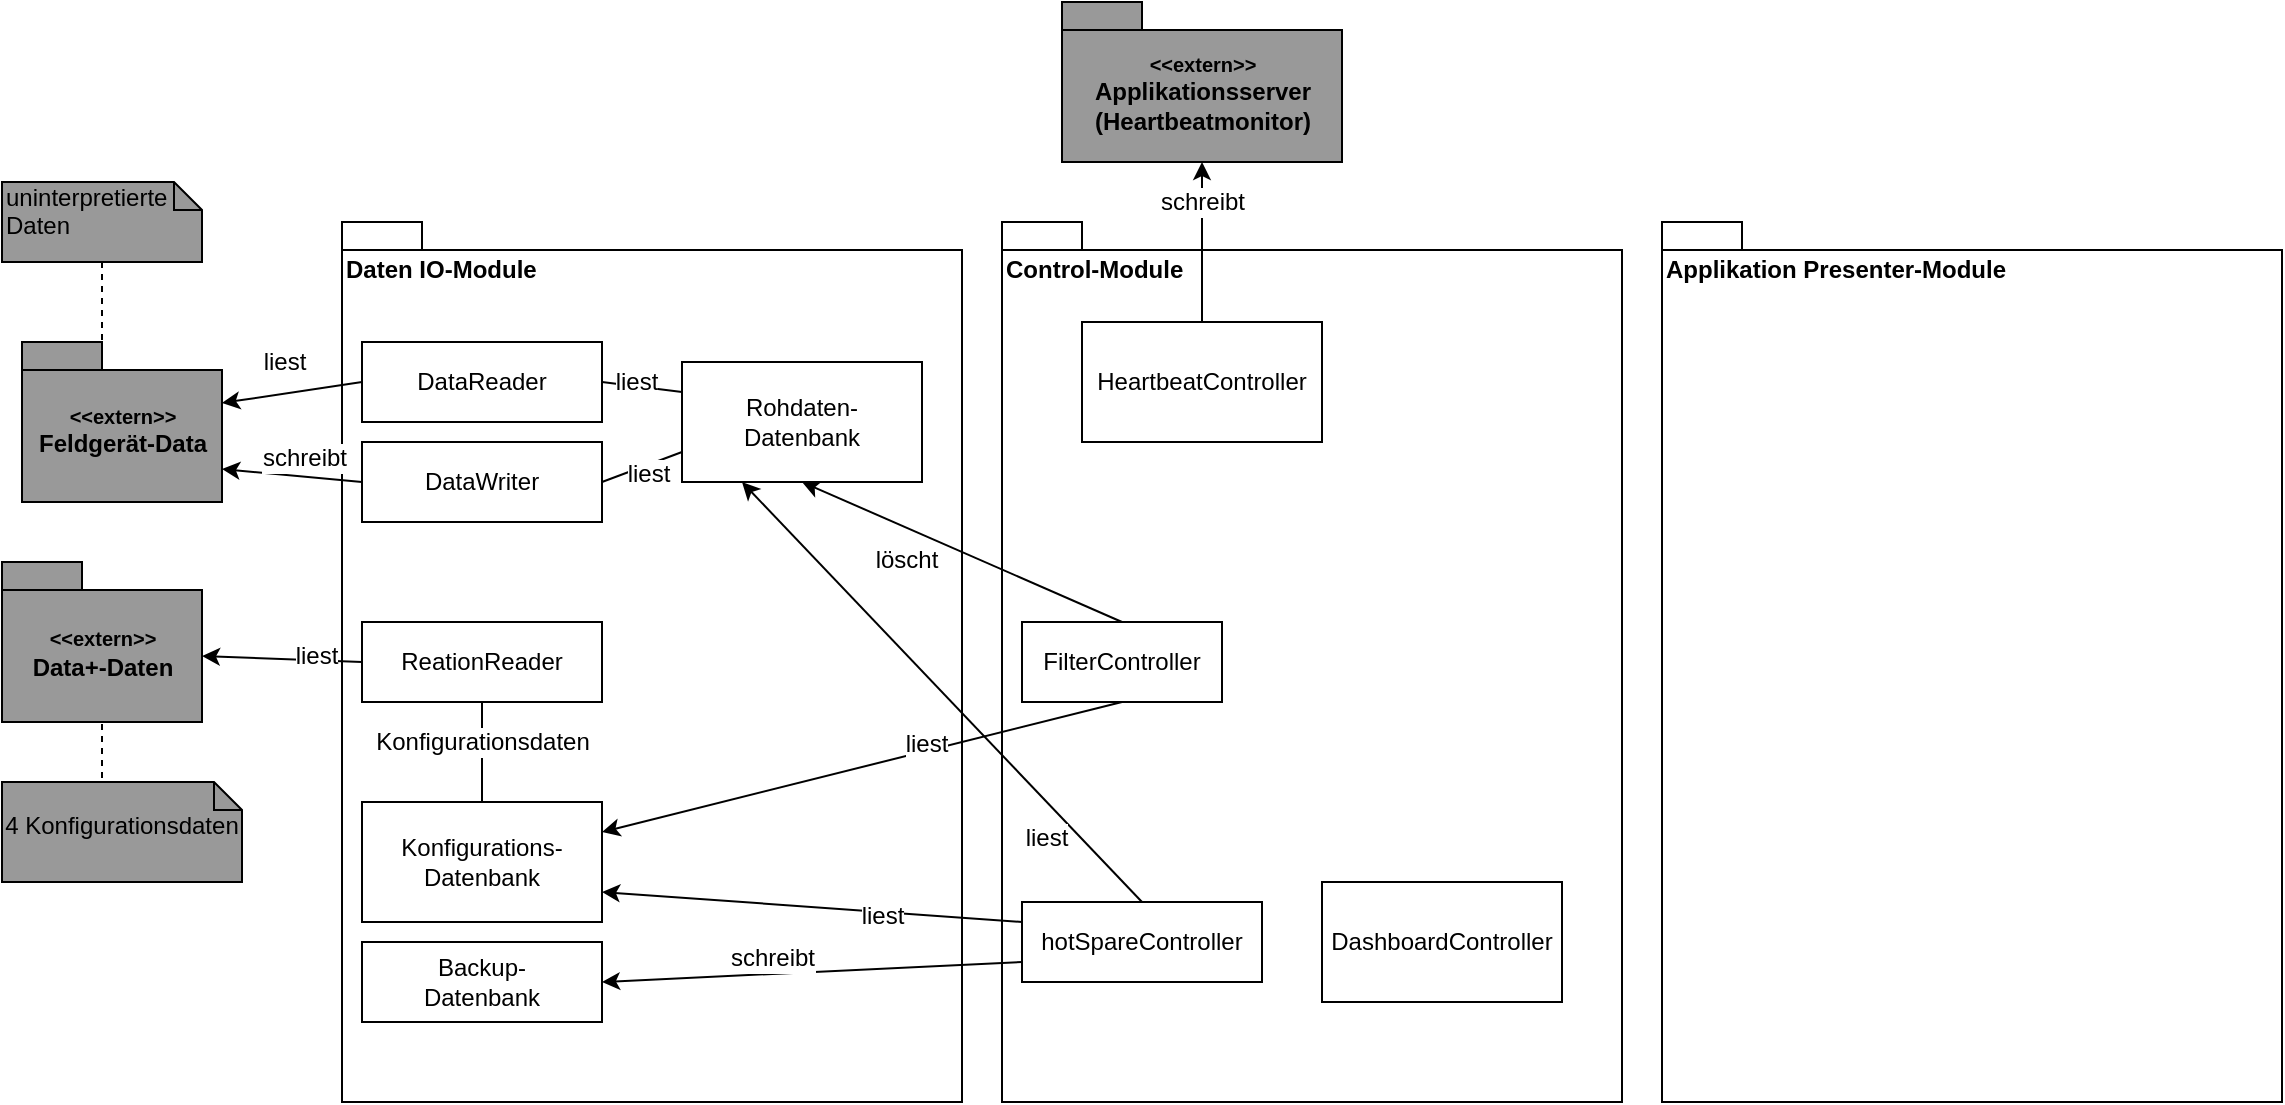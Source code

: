 <mxfile version="12.9.3"><diagram id="uppGPFWdpl3c3eBs6pBc" name="Page-1"><mxGraphModel dx="2168" dy="904" grid="1" gridSize="10" guides="1" tooltips="1" connect="1" arrows="1" fold="1" page="1" pageScale="1" pageWidth="827" pageHeight="1169" math="0" shadow="0"><root><mxCell id="0"/><mxCell id="1" parent="0"/><mxCell id="0TAwWY6jTN6WietqrRMe-49" value="Control-Module" style="shape=folder;fontStyle=1;spacingTop=10;tabWidth=40;tabHeight=14;tabPosition=left;html=1;align=left;verticalAlign=top;" vertex="1" parent="1"><mxGeometry x="270" y="110" width="310" height="440" as="geometry"/></mxCell><mxCell id="0TAwWY6jTN6WietqrRMe-1" value="Daten IO-Module" style="shape=folder;fontStyle=1;spacingTop=10;tabWidth=40;tabHeight=14;tabPosition=left;html=1;align=left;verticalAlign=top;" vertex="1" parent="1"><mxGeometry x="-60" y="110" width="310" height="440" as="geometry"/></mxCell><mxCell id="0TAwWY6jTN6WietqrRMe-24" style="edgeStyle=none;rounded=0;orthogonalLoop=1;jettySize=auto;html=1;exitX=1;exitY=0.5;exitDx=0;exitDy=0;entryX=0;entryY=0.25;entryDx=0;entryDy=0;endArrow=none;endFill=0;" edge="1" parent="1" source="0TAwWY6jTN6WietqrRMe-2" target="0TAwWY6jTN6WietqrRMe-18"><mxGeometry relative="1" as="geometry"/></mxCell><mxCell id="0TAwWY6jTN6WietqrRMe-47" value="liest" style="text;html=1;align=center;verticalAlign=middle;resizable=0;points=[];labelBackgroundColor=#ffffff;" vertex="1" connectable="0" parent="0TAwWY6jTN6WietqrRMe-24"><mxGeometry x="-0.442" relative="1" as="geometry"><mxPoint x="6.07" y="-1.39" as="offset"/></mxGeometry></mxCell><mxCell id="0TAwWY6jTN6WietqrRMe-2" value="DataReader" style="rounded=0;whiteSpace=wrap;html=1;" vertex="1" parent="1"><mxGeometry x="-50" y="170" width="120" height="40" as="geometry"/></mxCell><mxCell id="0TAwWY6jTN6WietqrRMe-3" value="DataWriter" style="rounded=0;whiteSpace=wrap;html=1;" vertex="1" parent="1"><mxGeometry x="-50" y="220" width="120" height="40" as="geometry"/></mxCell><mxCell id="0TAwWY6jTN6WietqrRMe-4" value="" style="endArrow=classic;html=1;exitX=0;exitY=0.5;exitDx=0;exitDy=0;entryX=0;entryY=0;entryDx=100;entryDy=30.5;entryPerimeter=0;" edge="1" parent="1" source="0TAwWY6jTN6WietqrRMe-2" target="0TAwWY6jTN6WietqrRMe-9"><mxGeometry width="50" height="50" relative="1" as="geometry"><mxPoint x="-100" y="220" as="sourcePoint"/><mxPoint x="-100" y="180" as="targetPoint"/></mxGeometry></mxCell><mxCell id="0TAwWY6jTN6WietqrRMe-5" value="liest" style="text;html=1;align=center;verticalAlign=middle;resizable=0;points=[];labelBackgroundColor=#ffffff;" vertex="1" connectable="0" parent="0TAwWY6jTN6WietqrRMe-4"><mxGeometry x="-0.217" relative="1" as="geometry"><mxPoint x="-12.31" y="-14.15" as="offset"/></mxGeometry></mxCell><mxCell id="0TAwWY6jTN6WietqrRMe-6" value="" style="endArrow=classic;html=1;exitX=0;exitY=0.5;exitDx=0;exitDy=0;entryX=0;entryY=0;entryDx=100;entryDy=63.5;entryPerimeter=0;" edge="1" parent="1" source="0TAwWY6jTN6WietqrRMe-3" target="0TAwWY6jTN6WietqrRMe-9"><mxGeometry width="50" height="50" relative="1" as="geometry"><mxPoint x="30" y="190" as="sourcePoint"/><mxPoint x="-100" y="270" as="targetPoint"/></mxGeometry></mxCell><mxCell id="0TAwWY6jTN6WietqrRMe-7" value="schreibt" style="text;html=1;align=center;verticalAlign=middle;resizable=0;points=[];labelBackgroundColor=#ffffff;" vertex="1" connectable="0" parent="0TAwWY6jTN6WietqrRMe-6"><mxGeometry x="-0.217" relative="1" as="geometry"><mxPoint x="-2.12" y="-10" as="offset"/></mxGeometry></mxCell><mxCell id="0TAwWY6jTN6WietqrRMe-9" value="&lt;div style=&quot;font-size: 10px&quot;&gt;&amp;lt;&amp;lt;extern&amp;gt;&amp;gt;&lt;br&gt;&lt;/div&gt;&lt;div&gt;Feldgerät-Data&lt;/div&gt;" style="shape=folder;fontStyle=1;spacingTop=10;tabWidth=40;tabHeight=14;tabPosition=left;html=1;align=center;verticalAlign=middle;fillColor=#999999;" vertex="1" parent="1"><mxGeometry x="-220" y="170" width="100" height="80" as="geometry"/></mxCell><mxCell id="0TAwWY6jTN6WietqrRMe-11" style="edgeStyle=orthogonalEdgeStyle;rounded=0;orthogonalLoop=1;jettySize=auto;html=1;exitX=0.5;exitY=1;exitDx=0;exitDy=0;exitPerimeter=0;entryX=0;entryY=0;entryDx=40;entryDy=14;entryPerimeter=0;dashed=1;endArrow=none;endFill=0;" edge="1" parent="1" source="0TAwWY6jTN6WietqrRMe-10" target="0TAwWY6jTN6WietqrRMe-9"><mxGeometry relative="1" as="geometry"/></mxCell><mxCell id="0TAwWY6jTN6WietqrRMe-10" value="&lt;div&gt;uninterpretierte&lt;/div&gt;&lt;div&gt;Daten&lt;br&gt;&lt;/div&gt;" style="shape=note;whiteSpace=wrap;html=1;size=14;verticalAlign=top;align=left;spacingTop=-6;fillColor=#999999;" vertex="1" parent="1"><mxGeometry x="-230" y="90" width="100" height="40" as="geometry"/></mxCell><mxCell id="0TAwWY6jTN6WietqrRMe-14" style="rounded=0;orthogonalLoop=1;jettySize=auto;html=1;exitX=0;exitY=0.5;exitDx=0;exitDy=0;entryX=0;entryY=0;entryDx=100;entryDy=47;entryPerimeter=0;endArrow=classic;endFill=1;" edge="1" parent="1" source="0TAwWY6jTN6WietqrRMe-12" target="0TAwWY6jTN6WietqrRMe-13"><mxGeometry relative="1" as="geometry"/></mxCell><mxCell id="0TAwWY6jTN6WietqrRMe-20" value="liest" style="text;html=1;align=center;verticalAlign=middle;resizable=0;points=[];labelBackgroundColor=#ffffff;" vertex="1" connectable="0" parent="0TAwWY6jTN6WietqrRMe-14"><mxGeometry x="-0.413" y="-2" relative="1" as="geometry"><mxPoint as="offset"/></mxGeometry></mxCell><mxCell id="0TAwWY6jTN6WietqrRMe-12" value="ReationReader" style="rounded=0;whiteSpace=wrap;html=1;" vertex="1" parent="1"><mxGeometry x="-50" y="310" width="120" height="40" as="geometry"/></mxCell><mxCell id="0TAwWY6jTN6WietqrRMe-13" value="&lt;font style=&quot;font-size: 10px&quot;&gt;&amp;lt;&amp;lt;extern&amp;gt;&amp;gt;&lt;/font&gt;&lt;br&gt;&lt;div&gt;Data+-Daten&lt;/div&gt;" style="shape=folder;fontStyle=1;spacingTop=10;tabWidth=40;tabHeight=14;tabPosition=left;html=1;align=center;verticalAlign=middle;fillColor=#999999;" vertex="1" parent="1"><mxGeometry x="-230" y="280" width="100" height="80" as="geometry"/></mxCell><mxCell id="0TAwWY6jTN6WietqrRMe-15" value="&lt;div align=&quot;center&quot;&gt;4 Konfigurationsdaten&lt;/div&gt;" style="shape=note;whiteSpace=wrap;html=1;size=14;verticalAlign=middle;align=center;spacingTop=-6;fillColor=#999999;" vertex="1" parent="1"><mxGeometry x="-230" y="390" width="120" height="50" as="geometry"/></mxCell><mxCell id="0TAwWY6jTN6WietqrRMe-17" style="edgeStyle=orthogonalEdgeStyle;rounded=0;orthogonalLoop=1;jettySize=auto;html=1;exitX=0.5;exitY=0;exitDx=0;exitDy=0;exitPerimeter=0;entryX=0.5;entryY=1;entryDx=0;entryDy=0;entryPerimeter=0;dashed=1;endArrow=none;endFill=0;" edge="1" parent="1" source="0TAwWY6jTN6WietqrRMe-15" target="0TAwWY6jTN6WietqrRMe-13"><mxGeometry relative="1" as="geometry"><mxPoint x="-170" y="140" as="sourcePoint"/><mxPoint x="-170" y="194" as="targetPoint"/></mxGeometry></mxCell><mxCell id="0TAwWY6jTN6WietqrRMe-25" style="edgeStyle=none;rounded=0;orthogonalLoop=1;jettySize=auto;html=1;exitX=0;exitY=0.75;exitDx=0;exitDy=0;entryX=1;entryY=0.5;entryDx=0;entryDy=0;endArrow=none;endFill=0;" edge="1" parent="1" source="0TAwWY6jTN6WietqrRMe-18" target="0TAwWY6jTN6WietqrRMe-3"><mxGeometry relative="1" as="geometry"/></mxCell><mxCell id="0TAwWY6jTN6WietqrRMe-46" value="liest" style="text;html=1;align=center;verticalAlign=middle;resizable=0;points=[];labelBackgroundColor=#ffffff;" vertex="1" connectable="0" parent="0TAwWY6jTN6WietqrRMe-25"><mxGeometry x="0.589" y="-1" relative="1" as="geometry"><mxPoint x="14.56" as="offset"/></mxGeometry></mxCell><mxCell id="0TAwWY6jTN6WietqrRMe-28" style="edgeStyle=none;rounded=0;orthogonalLoop=1;jettySize=auto;html=1;exitX=0.5;exitY=1;exitDx=0;exitDy=0;entryX=0.5;entryY=0;entryDx=0;entryDy=0;endArrow=none;endFill=0;startArrow=classic;startFill=1;" edge="1" parent="1" source="0TAwWY6jTN6WietqrRMe-18" target="0TAwWY6jTN6WietqrRMe-27"><mxGeometry relative="1" as="geometry"/></mxCell><mxCell id="0TAwWY6jTN6WietqrRMe-31" value="&lt;div&gt;löscht&lt;br&gt;&lt;/div&gt;" style="text;html=1;align=center;verticalAlign=middle;resizable=0;points=[];labelBackgroundColor=#ffffff;" vertex="1" connectable="0" parent="0TAwWY6jTN6WietqrRMe-28"><mxGeometry x="-0.343" y="1" relative="1" as="geometry"><mxPoint x="-1" y="17" as="offset"/></mxGeometry></mxCell><mxCell id="0TAwWY6jTN6WietqrRMe-18" value="&lt;div&gt;Rohdaten-&lt;/div&gt;&lt;div&gt;Datenbank&lt;/div&gt;" style="rounded=0;whiteSpace=wrap;html=1;align=center;" vertex="1" parent="1"><mxGeometry x="110" y="180" width="120" height="60" as="geometry"/></mxCell><mxCell id="0TAwWY6jTN6WietqrRMe-22" style="edgeStyle=none;rounded=0;orthogonalLoop=1;jettySize=auto;html=1;entryX=0.5;entryY=1;entryDx=0;entryDy=0;endArrow=none;endFill=0;" edge="1" parent="1" source="0TAwWY6jTN6WietqrRMe-19" target="0TAwWY6jTN6WietqrRMe-12"><mxGeometry relative="1" as="geometry"/></mxCell><mxCell id="0TAwWY6jTN6WietqrRMe-23" value="Konfigurationsdaten" style="text;html=1;align=center;verticalAlign=middle;resizable=0;points=[];labelBackgroundColor=#ffffff;" vertex="1" connectable="0" parent="0TAwWY6jTN6WietqrRMe-22"><mxGeometry x="-0.52" y="-1" relative="1" as="geometry"><mxPoint x="-1" y="-18" as="offset"/></mxGeometry></mxCell><mxCell id="0TAwWY6jTN6WietqrRMe-19" value="&lt;div&gt;Konfigurations-&lt;/div&gt;&lt;div&gt;Datenbank&lt;/div&gt;" style="rounded=0;whiteSpace=wrap;html=1;align=center;" vertex="1" parent="1"><mxGeometry x="-50" y="400" width="120" height="60" as="geometry"/></mxCell><mxCell id="0TAwWY6jTN6WietqrRMe-29" style="edgeStyle=none;rounded=0;orthogonalLoop=1;jettySize=auto;html=1;exitX=0.5;exitY=1;exitDx=0;exitDy=0;entryX=1;entryY=0.25;entryDx=0;entryDy=0;endArrow=classic;endFill=1;" edge="1" parent="1" source="0TAwWY6jTN6WietqrRMe-27" target="0TAwWY6jTN6WietqrRMe-19"><mxGeometry relative="1" as="geometry"/></mxCell><mxCell id="0TAwWY6jTN6WietqrRMe-30" value="liest" style="text;html=1;align=center;verticalAlign=middle;resizable=0;points=[];labelBackgroundColor=#ffffff;" vertex="1" connectable="0" parent="0TAwWY6jTN6WietqrRMe-29"><mxGeometry x="-0.245" y="-4" relative="1" as="geometry"><mxPoint x="1" as="offset"/></mxGeometry></mxCell><mxCell id="0TAwWY6jTN6WietqrRMe-27" value="FilterController" style="rounded=0;whiteSpace=wrap;html=1;fillColor=none;align=center;" vertex="1" parent="1"><mxGeometry x="280" y="310" width="100" height="40" as="geometry"/></mxCell><mxCell id="0TAwWY6jTN6WietqrRMe-34" style="edgeStyle=none;rounded=0;orthogonalLoop=1;jettySize=auto;html=1;exitX=0;exitY=0.25;exitDx=0;exitDy=0;entryX=1;entryY=0.75;entryDx=0;entryDy=0;startArrow=none;startFill=0;endArrow=classic;endFill=1;" edge="1" parent="1" source="0TAwWY6jTN6WietqrRMe-33" target="0TAwWY6jTN6WietqrRMe-19"><mxGeometry relative="1" as="geometry"/></mxCell><mxCell id="0TAwWY6jTN6WietqrRMe-37" value="liest" style="text;html=1;align=center;verticalAlign=middle;resizable=0;points=[];labelBackgroundColor=#ffffff;" vertex="1" connectable="0" parent="0TAwWY6jTN6WietqrRMe-34"><mxGeometry x="-0.508" y="2" relative="1" as="geometry"><mxPoint x="-18" y="-2" as="offset"/></mxGeometry></mxCell><mxCell id="0TAwWY6jTN6WietqrRMe-35" style="edgeStyle=none;rounded=0;orthogonalLoop=1;jettySize=auto;html=1;exitX=0.5;exitY=0;exitDx=0;exitDy=0;entryX=0.25;entryY=1;entryDx=0;entryDy=0;startArrow=none;startFill=0;endArrow=classic;endFill=1;" edge="1" parent="1" source="0TAwWY6jTN6WietqrRMe-33" target="0TAwWY6jTN6WietqrRMe-18"><mxGeometry relative="1" as="geometry"><mxPoint x="438.21" y="240" as="targetPoint"/></mxGeometry></mxCell><mxCell id="0TAwWY6jTN6WietqrRMe-36" value="liest" style="text;html=1;align=center;verticalAlign=middle;resizable=0;points=[];labelBackgroundColor=#ffffff;" vertex="1" connectable="0" parent="0TAwWY6jTN6WietqrRMe-35"><mxGeometry x="-0.458" y="2" relative="1" as="geometry"><mxPoint x="7.36" y="23.53" as="offset"/></mxGeometry></mxCell><mxCell id="0TAwWY6jTN6WietqrRMe-39" style="edgeStyle=none;rounded=0;orthogonalLoop=1;jettySize=auto;html=1;exitX=0;exitY=0.75;exitDx=0;exitDy=0;entryX=1;entryY=0.5;entryDx=0;entryDy=0;startArrow=none;startFill=0;endArrow=classic;endFill=1;" edge="1" parent="1" source="0TAwWY6jTN6WietqrRMe-33" target="0TAwWY6jTN6WietqrRMe-38"><mxGeometry relative="1" as="geometry"/></mxCell><mxCell id="0TAwWY6jTN6WietqrRMe-40" value="schreibt" style="text;html=1;align=center;verticalAlign=middle;resizable=0;points=[];labelBackgroundColor=#ffffff;" vertex="1" connectable="0" parent="0TAwWY6jTN6WietqrRMe-39"><mxGeometry x="0.286" y="1" relative="1" as="geometry"><mxPoint x="9.34" y="-10.11" as="offset"/></mxGeometry></mxCell><mxCell id="0TAwWY6jTN6WietqrRMe-33" value="hotSpareController" style="rounded=0;whiteSpace=wrap;html=1;fillColor=none;align=center;fontStyle=0" vertex="1" parent="1"><mxGeometry x="280" y="450" width="120" height="40" as="geometry"/></mxCell><mxCell id="0TAwWY6jTN6WietqrRMe-38" value="&lt;div&gt;Backup-&lt;/div&gt;&lt;div&gt;Datenbank&lt;/div&gt;" style="rounded=0;whiteSpace=wrap;html=1;align=center;" vertex="1" parent="1"><mxGeometry x="-50" y="470" width="120" height="40" as="geometry"/></mxCell><mxCell id="0TAwWY6jTN6WietqrRMe-42" style="edgeStyle=none;rounded=0;orthogonalLoop=1;jettySize=auto;html=1;exitX=0.5;exitY=0;exitDx=0;exitDy=0;startArrow=none;startFill=0;endArrow=classic;endFill=1;entryX=0.5;entryY=1;entryDx=0;entryDy=0;entryPerimeter=0;" edge="1" parent="1" source="0TAwWY6jTN6WietqrRMe-41" target="0TAwWY6jTN6WietqrRMe-43"><mxGeometry relative="1" as="geometry"><mxPoint x="480" y="130" as="targetPoint"/></mxGeometry></mxCell><mxCell id="0TAwWY6jTN6WietqrRMe-44" value="schreibt" style="text;html=1;align=center;verticalAlign=middle;resizable=0;points=[];labelBackgroundColor=#ffffff;" vertex="1" connectable="0" parent="0TAwWY6jTN6WietqrRMe-42"><mxGeometry x="-0.4" relative="1" as="geometry"><mxPoint y="-36" as="offset"/></mxGeometry></mxCell><mxCell id="0TAwWY6jTN6WietqrRMe-41" value="HeartbeatController" style="rounded=0;whiteSpace=wrap;html=1;align=center;" vertex="1" parent="1"><mxGeometry x="310" y="160" width="120" height="60" as="geometry"/></mxCell><mxCell id="0TAwWY6jTN6WietqrRMe-43" value="&lt;font style=&quot;font-size: 10px&quot;&gt;&amp;lt;&amp;lt;extern&amp;gt;&amp;gt;&lt;/font&gt;&lt;br&gt;&lt;div&gt;Applikationsserver&lt;/div&gt;&lt;div&gt;(Heartbeatmonitor)&lt;br&gt;&lt;/div&gt;" style="shape=folder;fontStyle=1;spacingTop=10;tabWidth=40;tabHeight=14;tabPosition=left;html=1;align=center;verticalAlign=middle;fillColor=#999999;" vertex="1" parent="1"><mxGeometry x="300" width="140" height="80" as="geometry"/></mxCell><mxCell id="0TAwWY6jTN6WietqrRMe-45" value="DashboardController" style="rounded=0;whiteSpace=wrap;html=1;align=center;" vertex="1" parent="1"><mxGeometry x="430" y="440" width="120" height="60" as="geometry"/></mxCell><mxCell id="0TAwWY6jTN6WietqrRMe-50" value="&lt;div&gt;Applikation Presenter-Module&lt;/div&gt;" style="shape=folder;fontStyle=1;spacingTop=10;tabWidth=40;tabHeight=14;tabPosition=left;html=1;align=left;verticalAlign=top;" vertex="1" parent="1"><mxGeometry x="600" y="110" width="310" height="440" as="geometry"/></mxCell></root></mxGraphModel></diagram></mxfile>
